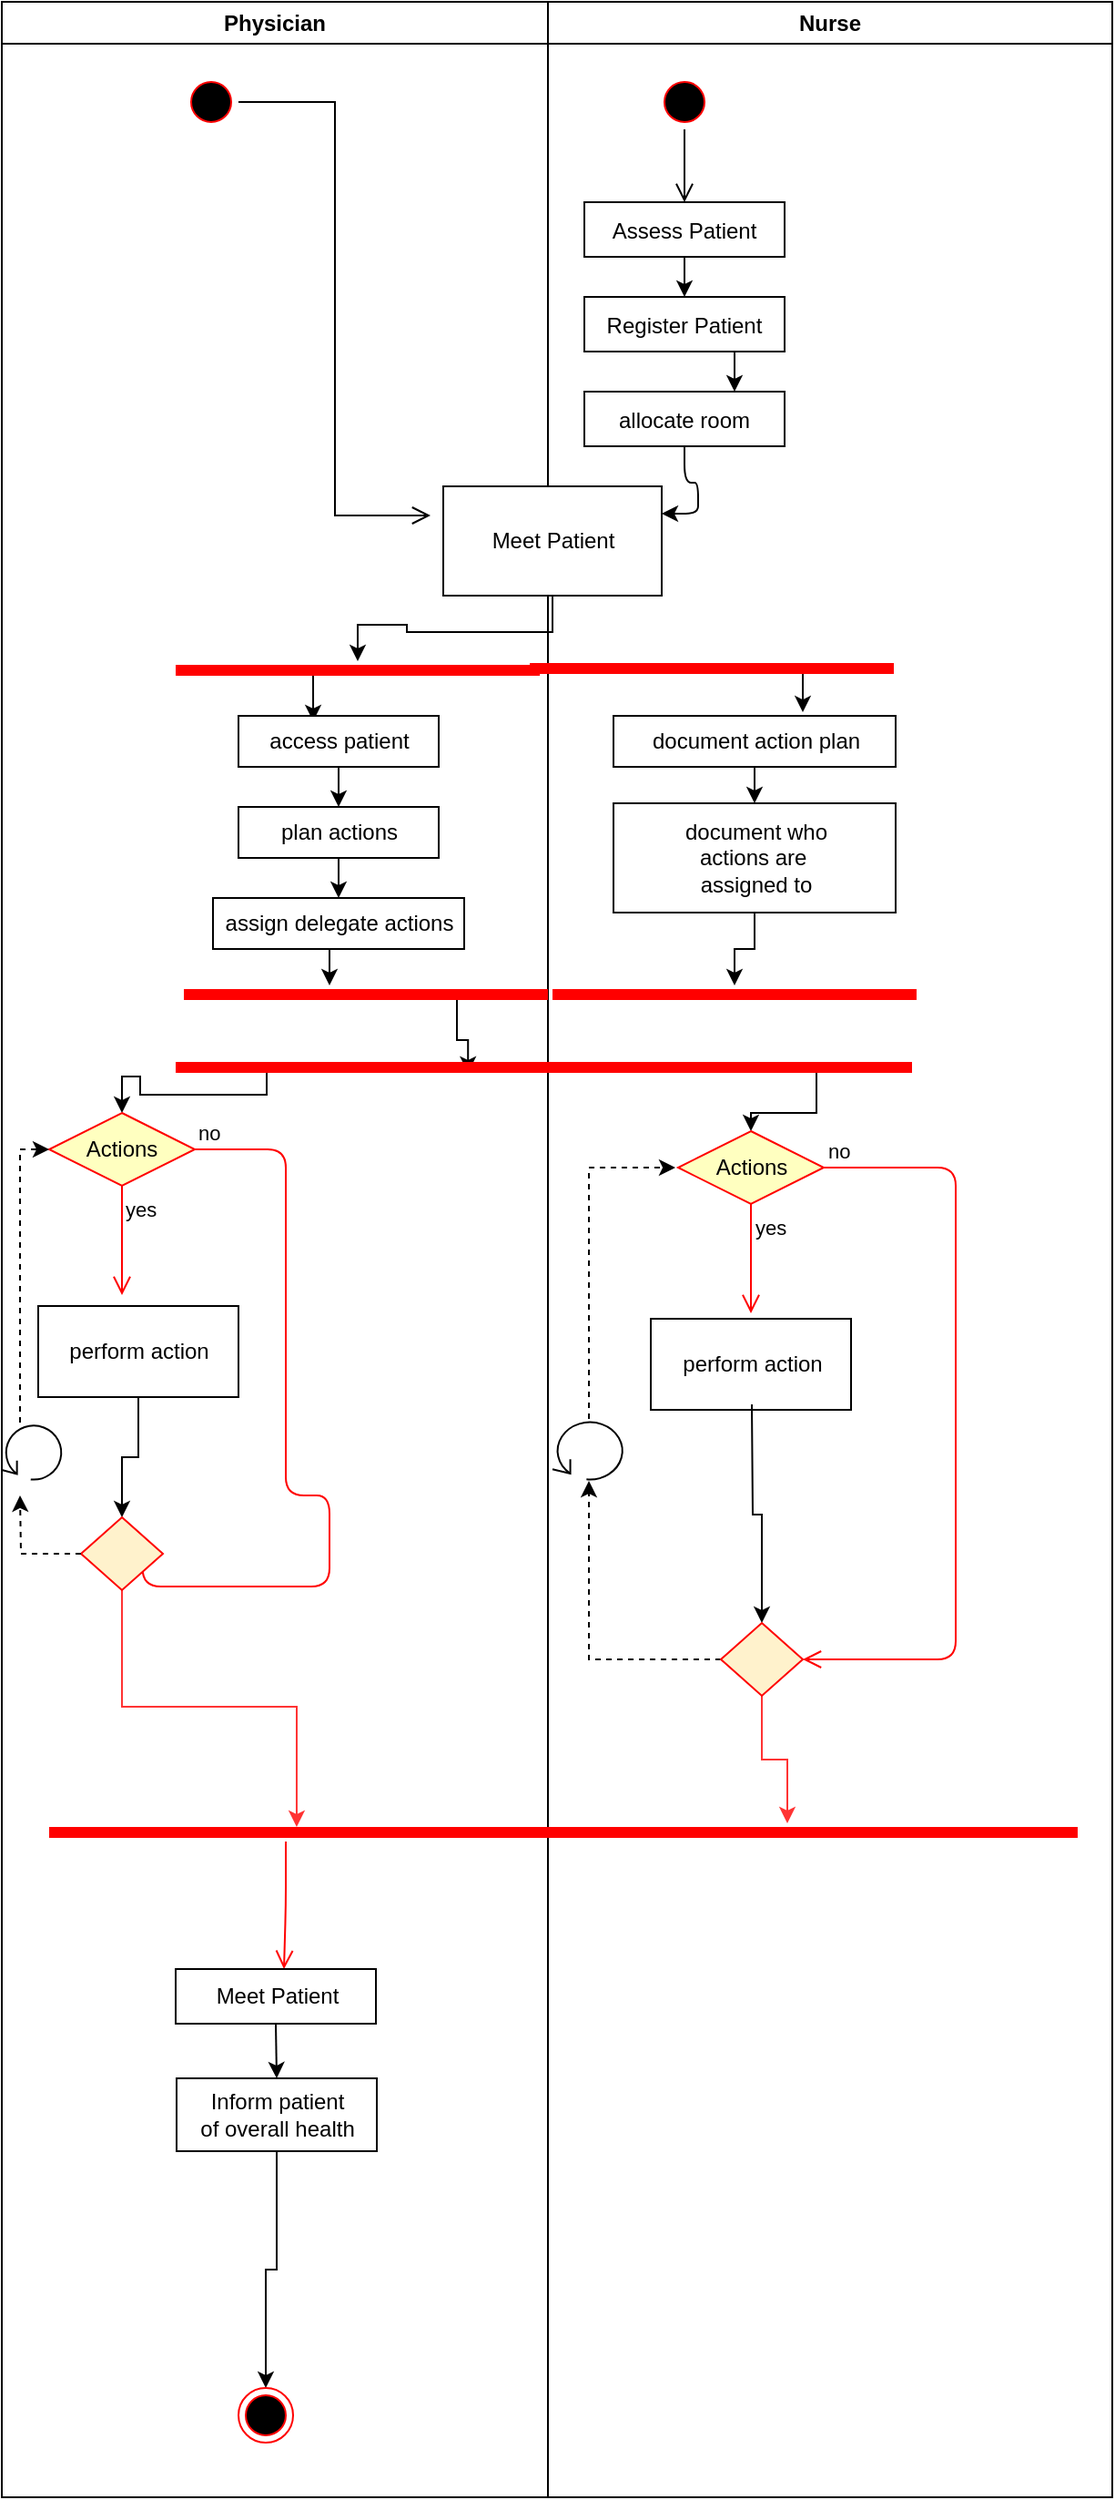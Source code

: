 <mxfile type="github" version="12.2.3" pages="1">
  <diagram id="e7e014a7-5840-1c2e-5031-d8a46d1fe8dd" name="Page-1">
    <mxGraphModel grid="1" shadow="0" math="0" background="#ffffff" pageHeight="826" pageWidth="1169" pageScale="1" page="1" fold="1" arrows="1" connect="1" tooltips="1" guides="1" gridSize="10" dy="774" dx="1408">
      <root>
        <mxCell id="0"/>
        <mxCell id="1" parent="0"/>
        <mxCell id="3" value="Nurse" parent="1" vertex="1" style="swimlane;whiteSpace=wrap">
          <mxGeometry as="geometry" height="1370" width="310" y="260" x="450"/>
        </mxCell>
        <mxCell id="13" value="" parent="3" vertex="1" style="ellipse;shape=startState;fillColor=#000000;strokeColor=#ff0000;">
          <mxGeometry as="geometry" height="30" width="30" y="40" x="60"/>
        </mxCell>
        <mxCell id="14" value="" parent="3" style="edgeStyle=elbowEdgeStyle;elbow=horizontal;verticalAlign=bottom;endArrow=open;endSize=8;strokeColor=#000000;endFill=1;rounded=0" edge="1" target="15" source="13">
          <mxGeometry as="geometry" y="20" x="40">
            <mxPoint as="targetPoint" y="90" x="55"/>
          </mxGeometry>
        </mxCell>
        <mxCell id="zlGqNMjBUAv9cToeVqkP-49" parent="3" style="edgeStyle=orthogonalEdgeStyle;rounded=0;orthogonalLoop=1;jettySize=auto;html=1;exitX=0.5;exitY=1;exitDx=0;exitDy=0;entryX=0.5;entryY=0;entryDx=0;entryDy=0;" edge="1" target="zlGqNMjBUAv9cToeVqkP-44" source="15">
          <mxGeometry as="geometry" relative="1"/>
        </mxCell>
        <mxCell id="15" value="Assess Patient" parent="3" vertex="1" style="">
          <mxGeometry as="geometry" height="30" width="110" y="110" x="20"/>
        </mxCell>
        <mxCell id="zlGqNMjBUAv9cToeVqkP-264" parent="3" style="edgeStyle=orthogonalEdgeStyle;rounded=0;orthogonalLoop=1;jettySize=auto;html=1;exitX=0.5;exitY=1;exitDx=0;exitDy=0;entryX=0.75;entryY=0;entryDx=0;entryDy=0;" edge="1" target="zlGqNMjBUAv9cToeVqkP-45" source="zlGqNMjBUAv9cToeVqkP-44">
          <mxGeometry as="geometry" relative="1"/>
        </mxCell>
        <mxCell id="zlGqNMjBUAv9cToeVqkP-44" value="Register Patient" parent="3" vertex="1" style="">
          <mxGeometry as="geometry" height="30" width="110" y="162" x="20"/>
        </mxCell>
        <mxCell id="zlGqNMjBUAv9cToeVqkP-47" parent="3" style="edgeStyle=orthogonalEdgeStyle;rounded=1;orthogonalLoop=1;jettySize=auto;html=1;entryX=1;entryY=0.25;entryDx=0;entryDy=0;" edge="1" target="zlGqNMjBUAv9cToeVqkP-46" source="zlGqNMjBUAv9cToeVqkP-45">
          <mxGeometry as="geometry" relative="1"/>
        </mxCell>
        <mxCell id="zlGqNMjBUAv9cToeVqkP-45" value="allocate room" parent="3" vertex="1" style="">
          <mxGeometry as="geometry" height="30" width="110" y="214" x="20"/>
        </mxCell>
        <mxCell id="2" value="Physician" parent="3" vertex="1" style="swimlane;whiteSpace=wrap">
          <mxGeometry as="geometry" height="1370" width="300" x="-300"/>
        </mxCell>
        <mxCell id="5" value="" parent="2" vertex="1" style="ellipse;shape=startState;fillColor=#000000;strokeColor=#ff0000;">
          <mxGeometry as="geometry" height="30" width="30" y="40" x="100"/>
        </mxCell>
        <mxCell id="6" value="" parent="2" style="edgeStyle=elbowEdgeStyle;elbow=horizontal;verticalAlign=bottom;endArrow=open;endSize=8;strokeColor=#000000;endFill=1;rounded=0" edge="1" source="5">
          <mxGeometry as="geometry" y="40" x="100">
            <mxPoint as="targetPoint" y="282" x="235.5"/>
          </mxGeometry>
        </mxCell>
        <mxCell id="zlGqNMjBUAv9cToeVqkP-252" parent="2" style="edgeStyle=orthogonalEdgeStyle;rounded=0;orthogonalLoop=1;jettySize=auto;html=1;exitX=0.5;exitY=1;exitDx=0;exitDy=0;" edge="1" target="zlGqNMjBUAv9cToeVqkP-50" source="zlGqNMjBUAv9cToeVqkP-46">
          <mxGeometry as="geometry" relative="1"/>
        </mxCell>
        <mxCell id="zlGqNMjBUAv9cToeVqkP-46" value="Meet Patient" parent="2" vertex="1" style="rounded=0;whiteSpace=wrap;html=1;">
          <mxGeometry as="geometry" height="60" width="120" y="266" x="242.5"/>
        </mxCell>
        <mxCell id="zlGqNMjBUAv9cToeVqkP-253" parent="2" style="edgeStyle=orthogonalEdgeStyle;rounded=0;orthogonalLoop=1;jettySize=auto;html=1;exitX=0.25;exitY=0.5;exitDx=0;exitDy=0;exitPerimeter=0;entryX=0.373;entryY=0.107;entryDx=0;entryDy=0;entryPerimeter=0;" edge="1" target="zlGqNMjBUAv9cToeVqkP-56" source="zlGqNMjBUAv9cToeVqkP-50">
          <mxGeometry as="geometry" relative="1"/>
        </mxCell>
        <mxCell id="zlGqNMjBUAv9cToeVqkP-50" value="" parent="2" vertex="1" style="shape=line;html=1;strokeWidth=6;strokeColor=#ff0000;">
          <mxGeometry as="geometry" height="10" width="200" y="362" x="95.5"/>
        </mxCell>
        <mxCell id="zlGqNMjBUAv9cToeVqkP-265" parent="2" style="edgeStyle=orthogonalEdgeStyle;rounded=0;orthogonalLoop=1;jettySize=auto;html=1;exitX=0.5;exitY=1;exitDx=0;exitDy=0;entryX=0.5;entryY=0;entryDx=0;entryDy=0;" edge="1" target="zlGqNMjBUAv9cToeVqkP-57" source="zlGqNMjBUAv9cToeVqkP-56">
          <mxGeometry as="geometry" relative="1"/>
        </mxCell>
        <mxCell id="zlGqNMjBUAv9cToeVqkP-56" value="access patient" parent="2" vertex="1" style="html=1;">
          <mxGeometry as="geometry" height="28" width="110" y="392" x="130"/>
        </mxCell>
        <mxCell id="zlGqNMjBUAv9cToeVqkP-266" parent="2" style="edgeStyle=orthogonalEdgeStyle;rounded=0;orthogonalLoop=1;jettySize=auto;html=1;exitX=0.25;exitY=1;exitDx=0;exitDy=0;entryX=0.5;entryY=0;entryDx=0;entryDy=0;" edge="1" target="zlGqNMjBUAv9cToeVqkP-58" source="zlGqNMjBUAv9cToeVqkP-57">
          <mxGeometry as="geometry" relative="1"/>
        </mxCell>
        <mxCell id="zlGqNMjBUAv9cToeVqkP-57" value="plan actions" parent="2" vertex="1" style="html=1;">
          <mxGeometry as="geometry" height="28" width="110" y="442" x="130"/>
        </mxCell>
        <mxCell id="zlGqNMjBUAv9cToeVqkP-256" parent="2" style="edgeStyle=orthogonalEdgeStyle;rounded=0;orthogonalLoop=1;jettySize=auto;html=1;exitX=0.5;exitY=1;exitDx=0;exitDy=0;entryX=0.4;entryY=0;entryDx=0;entryDy=0;entryPerimeter=0;" edge="1" target="zlGqNMjBUAv9cToeVqkP-64" source="zlGqNMjBUAv9cToeVqkP-58">
          <mxGeometry as="geometry" relative="1"/>
        </mxCell>
        <mxCell id="zlGqNMjBUAv9cToeVqkP-58" value="assign delegate actions" parent="2" vertex="1" style="html=1;">
          <mxGeometry as="geometry" height="28" width="138" y="492" x="116"/>
        </mxCell>
        <mxCell id="zlGqNMjBUAv9cToeVqkP-267" parent="2" style="edgeStyle=orthogonalEdgeStyle;rounded=0;orthogonalLoop=1;jettySize=auto;html=1;exitX=0.75;exitY=0.5;exitDx=0;exitDy=0;exitPerimeter=0;entryX=0.803;entryY=0.8;entryDx=0;entryDy=0;entryPerimeter=0;" edge="1" target="zlGqNMjBUAv9cToeVqkP-68" source="zlGqNMjBUAv9cToeVqkP-64">
          <mxGeometry as="geometry" relative="1"/>
        </mxCell>
        <mxCell id="zlGqNMjBUAv9cToeVqkP-64" value="" parent="2" vertex="1" style="shape=line;html=1;strokeWidth=6;strokeColor=#ff0000;">
          <mxGeometry as="geometry" height="10" width="200" y="540" x="100"/>
        </mxCell>
        <mxCell id="zlGqNMjBUAv9cToeVqkP-268" parent="2" style="edgeStyle=orthogonalEdgeStyle;rounded=0;orthogonalLoop=1;jettySize=auto;html=1;exitX=0.25;exitY=0.5;exitDx=0;exitDy=0;exitPerimeter=0;entryX=0.5;entryY=0;entryDx=0;entryDy=0;" edge="1" target="zlGqNMjBUAv9cToeVqkP-149" source="zlGqNMjBUAv9cToeVqkP-68">
          <mxGeometry as="geometry" relative="1">
            <Array as="points">
              <mxPoint y="600" x="146"/>
              <mxPoint y="600" x="76"/>
              <mxPoint y="590" x="76"/>
              <mxPoint y="590" x="66"/>
            </Array>
          </mxGeometry>
        </mxCell>
        <mxCell id="zlGqNMjBUAv9cToeVqkP-68" value="" parent="2" vertex="1" style="shape=line;html=1;strokeWidth=6;strokeColor=#ff0000;">
          <mxGeometry as="geometry" height="10" width="200" y="580" x="95.5"/>
        </mxCell>
        <mxCell id="zlGqNMjBUAv9cToeVqkP-149" value="Actions" parent="2" vertex="1" style="rhombus;whiteSpace=wrap;html=1;fillColor=#ffffc0;strokeColor=#ff0000;">
          <mxGeometry as="geometry" height="40" width="80" y="610" x="26"/>
        </mxCell>
        <mxCell id="zlGqNMjBUAv9cToeVqkP-150" value="no" parent="2" style="edgeStyle=orthogonalEdgeStyle;html=1;align=left;verticalAlign=bottom;endArrow=open;endSize=8;strokeColor=#ff0000;entryX=1;entryY=0;entryDx=0;entryDy=0;" edge="1" target="zlGqNMjBUAv9cToeVqkP-153" source="zlGqNMjBUAv9cToeVqkP-149">
          <mxGeometry as="geometry" x="-1" relative="1">
            <mxPoint as="targetPoint" y="870" x="176"/>
            <Array as="points">
              <mxPoint y="630" x="156"/>
              <mxPoint y="820" x="156"/>
              <mxPoint y="820" x="180"/>
              <mxPoint y="870" x="180"/>
              <mxPoint y="870" x="77"/>
            </Array>
          </mxGeometry>
        </mxCell>
        <mxCell id="zlGqNMjBUAv9cToeVqkP-151" value="yes" parent="2" style="edgeStyle=orthogonalEdgeStyle;html=1;align=left;verticalAlign=top;endArrow=open;endSize=8;strokeColor=#ff0000;" edge="1" source="zlGqNMjBUAv9cToeVqkP-149">
          <mxGeometry as="geometry" x="-1" relative="1">
            <mxPoint as="targetPoint" y="710" x="66"/>
          </mxGeometry>
        </mxCell>
        <mxCell id="zlGqNMjBUAv9cToeVqkP-155" parent="2" style="edgeStyle=orthogonalEdgeStyle;rounded=0;orthogonalLoop=1;jettySize=auto;html=1;entryX=0.5;entryY=0;entryDx=0;entryDy=0;strokeColor=#000000;" edge="1" target="zlGqNMjBUAv9cToeVqkP-153" source="zlGqNMjBUAv9cToeVqkP-152">
          <mxGeometry as="geometry" relative="1"/>
        </mxCell>
        <mxCell id="zlGqNMjBUAv9cToeVqkP-152" value="perform action" parent="2" vertex="1" style="html=1;strokeColor=#000000;">
          <mxGeometry as="geometry" height="50" width="110" y="716" x="20"/>
        </mxCell>
        <mxCell id="zlGqNMjBUAv9cToeVqkP-248" parent="2" style="edgeStyle=orthogonalEdgeStyle;rounded=0;orthogonalLoop=1;jettySize=auto;html=1;entryX=0.523;entryY=0.2;entryDx=0;entryDy=0;entryPerimeter=0;strokeColor=#FF3333;" edge="1" target="zlGqNMjBUAv9cToeVqkP-230" source="zlGqNMjBUAv9cToeVqkP-153">
          <mxGeometry as="geometry" relative="1"/>
        </mxCell>
        <mxCell id="mDBJDxcuhPN3E0ocwuf3-15" parent="2" style="edgeStyle=orthogonalEdgeStyle;rounded=0;orthogonalLoop=1;jettySize=auto;html=1;entryX=0;entryY=0.5;entryDx=0;entryDy=0;dashed=1;" edge="1" target="zlGqNMjBUAv9cToeVqkP-149" source="zlGqNMjBUAv9cToeVqkP-156">
          <mxGeometry as="geometry" relative="1">
            <Array as="points">
              <mxPoint y="630" x="10"/>
            </Array>
          </mxGeometry>
        </mxCell>
        <mxCell id="zlGqNMjBUAv9cToeVqkP-153" value="" parent="2" vertex="1" style="rhombus;whiteSpace=wrap;html=1;fillColor=#fff2cc;strokeColor=#FF0000;">
          <mxGeometry as="geometry" height="40" width="45" y="832" x="43.5"/>
        </mxCell>
        <mxCell id="zlGqNMjBUAv9cToeVqkP-230" value="" parent="2" vertex="1" style="shape=line;html=1;strokeWidth=6;strokeColor=#ff0000;">
          <mxGeometry as="geometry" height="10" width="260" y="1000" x="26"/>
        </mxCell>
        <mxCell id="zlGqNMjBUAv9cToeVqkP-231" value="" parent="2" style="edgeStyle=orthogonalEdgeStyle;html=1;verticalAlign=bottom;endArrow=open;endSize=8;strokeColor=#ff0000;" edge="1" source="zlGqNMjBUAv9cToeVqkP-230">
          <mxGeometry as="geometry" relative="1">
            <mxPoint as="targetPoint" y="1080" x="155"/>
          </mxGeometry>
        </mxCell>
        <mxCell id="zlGqNMjBUAv9cToeVqkP-247" parent="2" style="edgeStyle=orthogonalEdgeStyle;rounded=0;orthogonalLoop=1;jettySize=auto;html=1;exitX=0.5;exitY=1;exitDx=0;exitDy=0;entryX=0.5;entryY=0;entryDx=0;entryDy=0;" edge="1" target="zlGqNMjBUAv9cToeVqkP-246" source="zlGqNMjBUAv9cToeVqkP-245">
          <mxGeometry as="geometry" relative="1"/>
        </mxCell>
        <mxCell id="zlGqNMjBUAv9cToeVqkP-245" value="Meet Patient" parent="2" vertex="1" style="html=1;strokeColor=#000000;">
          <mxGeometry as="geometry" height="30" width="110" y="1080" x="95.5"/>
        </mxCell>
        <mxCell id="zlGqNMjBUAv9cToeVqkP-271" parent="2" style="edgeStyle=orthogonalEdgeStyle;rounded=0;orthogonalLoop=1;jettySize=auto;html=1;entryX=0.5;entryY=0;entryDx=0;entryDy=0;" edge="1" target="zlGqNMjBUAv9cToeVqkP-270" source="zlGqNMjBUAv9cToeVqkP-246">
          <mxGeometry as="geometry" relative="1"/>
        </mxCell>
        <mxCell id="zlGqNMjBUAv9cToeVqkP-246" value="Inform patient &lt;br&gt;of overall health" parent="2" vertex="1" style="html=1;strokeColor=#000000;">
          <mxGeometry as="geometry" height="40" width="110" y="1140" x="96"/>
        </mxCell>
        <mxCell id="zlGqNMjBUAv9cToeVqkP-270" value="" parent="2" vertex="1" style="ellipse;html=1;shape=endState;fillColor=#000000;strokeColor=#ff0000;">
          <mxGeometry as="geometry" height="30" width="30" y="1310" x="130"/>
        </mxCell>
        <mxCell id="zlGqNMjBUAv9cToeVqkP-156" value="" parent="2" vertex="1" style="shape=mxgraph.bpmn.loop;html=1;outlineConnect=0;strokeColor=#000000;">
          <mxGeometry as="geometry" height="32" width="34" y="780"/>
        </mxCell>
        <mxCell id="zlGqNMjBUAv9cToeVqkP-260" parent="3" style="edgeStyle=orthogonalEdgeStyle;rounded=0;orthogonalLoop=1;jettySize=auto;html=1;exitX=0.75;exitY=0.5;exitDx=0;exitDy=0;exitPerimeter=0;entryX=0.671;entryY=-0.071;entryDx=0;entryDy=0;entryPerimeter=0;" edge="1" target="zlGqNMjBUAv9cToeVqkP-59" source="zlGqNMjBUAv9cToeVqkP-52">
          <mxGeometry as="geometry" relative="1"/>
        </mxCell>
        <mxCell id="zlGqNMjBUAv9cToeVqkP-52" value="" parent="3" vertex="1" style="shape=line;html=1;strokeWidth=6;strokeColor=#ff0000;">
          <mxGeometry as="geometry" height="10" width="200" y="361" x="-10"/>
        </mxCell>
        <mxCell id="zlGqNMjBUAv9cToeVqkP-258" parent="3" style="edgeStyle=orthogonalEdgeStyle;rounded=0;orthogonalLoop=1;jettySize=auto;html=1;exitX=0.5;exitY=1;exitDx=0;exitDy=0;entryX=0.5;entryY=0;entryDx=0;entryDy=0;" edge="1" target="zlGqNMjBUAv9cToeVqkP-60" source="zlGqNMjBUAv9cToeVqkP-59">
          <mxGeometry as="geometry" relative="1"/>
        </mxCell>
        <mxCell id="zlGqNMjBUAv9cToeVqkP-59" value="document action plan" parent="3" vertex="1" style="html=1;">
          <mxGeometry as="geometry" height="28" width="155" y="392" x="36"/>
        </mxCell>
        <mxCell id="zlGqNMjBUAv9cToeVqkP-257" parent="3" style="edgeStyle=orthogonalEdgeStyle;rounded=0;orthogonalLoop=1;jettySize=auto;html=1;exitX=0.5;exitY=1;exitDx=0;exitDy=0;" edge="1" target="zlGqNMjBUAv9cToeVqkP-65" source="zlGqNMjBUAv9cToeVqkP-60">
          <mxGeometry as="geometry" relative="1"/>
        </mxCell>
        <mxCell id="zlGqNMjBUAv9cToeVqkP-60" value="document who&lt;br&gt;actions are&amp;nbsp;&lt;br&gt;assigned to" parent="3" vertex="1" style="html=1;">
          <mxGeometry as="geometry" height="60" width="155" y="440" x="36"/>
        </mxCell>
        <mxCell id="zlGqNMjBUAv9cToeVqkP-65" value="" parent="3" vertex="1" style="shape=line;html=1;strokeWidth=6;strokeColor=#ff0000;">
          <mxGeometry as="geometry" height="10" width="200" y="540" x="2.5"/>
        </mxCell>
        <mxCell id="zlGqNMjBUAv9cToeVqkP-269" parent="3" style="edgeStyle=orthogonalEdgeStyle;rounded=0;orthogonalLoop=1;jettySize=auto;html=1;exitX=0.75;exitY=0.5;exitDx=0;exitDy=0;exitPerimeter=0;entryX=0.5;entryY=0;entryDx=0;entryDy=0;" edge="1" target="zlGqNMjBUAv9cToeVqkP-71" source="zlGqNMjBUAv9cToeVqkP-69">
          <mxGeometry as="geometry" relative="1"/>
        </mxCell>
        <mxCell id="zlGqNMjBUAv9cToeVqkP-69" value="" parent="3" vertex="1" style="shape=line;html=1;strokeWidth=6;strokeColor=#ff0000;">
          <mxGeometry as="geometry" height="10" width="210" y="580" x="-10"/>
        </mxCell>
        <mxCell id="zlGqNMjBUAv9cToeVqkP-71" value="Actions" parent="3" vertex="1" style="rhombus;whiteSpace=wrap;html=1;fillColor=#ffffc0;strokeColor=#ff0000;">
          <mxGeometry as="geometry" height="40" width="80" y="620" x="71.5"/>
        </mxCell>
        <mxCell id="zlGqNMjBUAv9cToeVqkP-72" value="no" parent="3" style="edgeStyle=orthogonalEdgeStyle;html=1;align=left;verticalAlign=bottom;endArrow=open;endSize=8;strokeColor=#ff0000;entryX=1;entryY=0.5;entryDx=0;entryDy=0;" edge="1" target="zlGqNMjBUAv9cToeVqkP-104" source="zlGqNMjBUAv9cToeVqkP-71">
          <mxGeometry as="geometry" x="-1" relative="1">
            <mxPoint as="targetPoint" y="910" x="152"/>
            <Array as="points">
              <mxPoint y="640" x="224"/>
              <mxPoint y="910" x="224"/>
            </Array>
          </mxGeometry>
        </mxCell>
        <mxCell id="zlGqNMjBUAv9cToeVqkP-73" value="yes" parent="3" style="edgeStyle=orthogonalEdgeStyle;html=1;align=left;verticalAlign=top;endArrow=open;endSize=8;strokeColor=#ff0000;" edge="1" source="zlGqNMjBUAv9cToeVqkP-71">
          <mxGeometry as="geometry" x="-1" relative="1">
            <mxPoint as="targetPoint" y="720" x="111.5"/>
          </mxGeometry>
        </mxCell>
        <mxCell id="zlGqNMjBUAv9cToeVqkP-92" value="perform action" parent="3" vertex="1" style="html=1;">
          <mxGeometry as="geometry" height="50" width="110" y="723" x="56.5"/>
        </mxCell>
        <mxCell id="zlGqNMjBUAv9cToeVqkP-105" parent="3" style="edgeStyle=orthogonalEdgeStyle;rounded=0;orthogonalLoop=1;jettySize=auto;html=1;strokeColor=#000000;" edge="1" target="zlGqNMjBUAv9cToeVqkP-104">
          <mxGeometry as="geometry" relative="1">
            <mxPoint as="sourcePoint" y="770" x="112"/>
          </mxGeometry>
        </mxCell>
        <mxCell id="zlGqNMjBUAv9cToeVqkP-249" parent="3" style="edgeStyle=orthogonalEdgeStyle;rounded=0;orthogonalLoop=1;jettySize=auto;html=1;strokeColor=#FF3333;" edge="1" target="zlGqNMjBUAv9cToeVqkP-243" source="zlGqNMjBUAv9cToeVqkP-104">
          <mxGeometry as="geometry" relative="1"/>
        </mxCell>
        <mxCell id="mDBJDxcuhPN3E0ocwuf3-18" parent="3" style="edgeStyle=orthogonalEdgeStyle;rounded=0;orthogonalLoop=1;jettySize=auto;html=1;dashed=1;" edge="1" target="zlGqNMjBUAv9cToeVqkP-229" source="zlGqNMjBUAv9cToeVqkP-104">
          <mxGeometry as="geometry" relative="1"/>
        </mxCell>
        <mxCell id="zlGqNMjBUAv9cToeVqkP-104" value="" parent="3" vertex="1" style="rhombus;whiteSpace=wrap;html=1;fillColor=#fff2cc;strokeColor=#FF0000;">
          <mxGeometry as="geometry" height="40" width="45" y="890" x="95"/>
        </mxCell>
        <mxCell id="zlGqNMjBUAv9cToeVqkP-229" value="" parent="3" vertex="1" style="shape=mxgraph.bpmn.loop;html=1;outlineConnect=0;strokeColor=#000000;">
          <mxGeometry as="geometry" height="34" width="40" y="778" x="2.5"/>
        </mxCell>
        <mxCell id="zlGqNMjBUAv9cToeVqkP-243" value="" parent="3" vertex="1" style="shape=line;html=1;strokeWidth=6;strokeColor=#ff0000;">
          <mxGeometry as="geometry" height="10" width="319" y="1000" x="-28"/>
        </mxCell>
        <mxCell id="mDBJDxcuhPN3E0ocwuf3-17" parent="1" style="edgeStyle=orthogonalEdgeStyle;rounded=0;orthogonalLoop=1;jettySize=auto;html=1;dashed=1;" edge="1" source="zlGqNMjBUAv9cToeVqkP-153">
          <mxGeometry as="geometry" relative="1">
            <mxPoint as="targetPoint" y="1080" x="160"/>
          </mxGeometry>
        </mxCell>
        <mxCell id="mDBJDxcuhPN3E0ocwuf3-19" parent="1" style="edgeStyle=orthogonalEdgeStyle;rounded=0;orthogonalLoop=1;jettySize=auto;html=1;dashed=1;" edge="1" source="zlGqNMjBUAv9cToeVqkP-229">
          <mxGeometry as="geometry" relative="1">
            <mxPoint as="targetPoint" y="900" x="520"/>
            <Array as="points">
              <mxPoint y="900" x="473"/>
            </Array>
          </mxGeometry>
        </mxCell>
      </root>
    </mxGraphModel>
  </diagram>
</mxfile>

